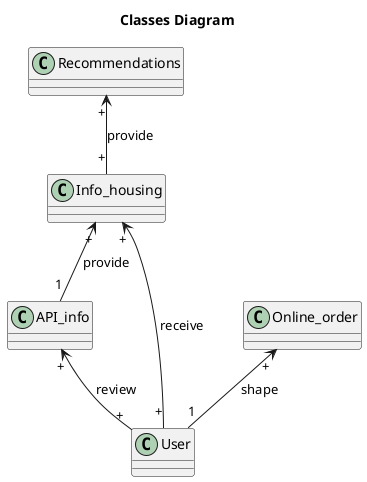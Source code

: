 @startuml
title Classes Diagram

Class User
Class Online_order
Class API_info
Class Info_housing
Class Recommendations

User"+" -up-> "+"API_info : review
User"1" -up-> "+"Online_order : shape
User"+" -up-> "+"Info_housing : receive
API_info"1" -up-> "+"Info_housing : provide
Info_housing"+" -up-> "+"Recommendations : provide
@enduml
